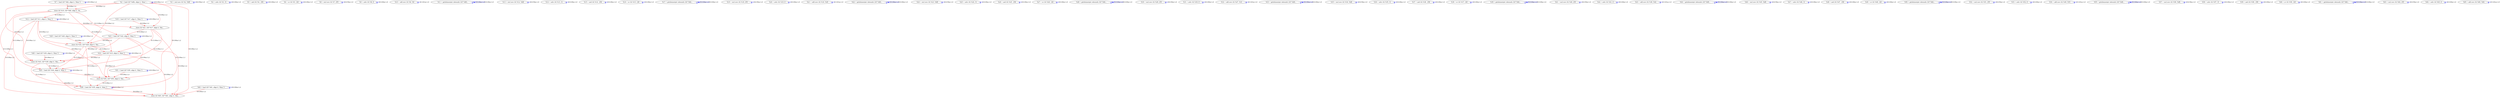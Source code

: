 digraph {
Node0x3a9ac60[label="  %2 = load i32* %dlti, align 4, !tbaa !..."];
Node0x3a9ac60 -> Node0x3a9ac60[label="D:0.00ns L:2",color=blue];
Node0x3aa0d40[label="  store i32 %10, i32* %bli, align 4, !tb..."];
Node0x3a9ac60 -> Node0x3aa0d40[label="D:0.00ns L:2",color=red];
Node0x3aa1c40[label="  store i32 %21, i32* %17, align 4, !tba..."];
Node0x3a9ac60 -> Node0x3aa1c40[label="D:0.00ns L:2",color=red];
Node0x3aa2b40[label="  store i32 %32, i32* %28, align 4, !tba..."];
Node0x3a9ac60 -> Node0x3aa2b40[label="D:0.00ns L:2",color=red];
Node0x3aa3a40[label="  store i32 %43, i32* %39, align 4, !tba..."];
Node0x3a9ac60 -> Node0x3aa3a40[label="D:0.00ns L:2",color=red];
Node0x3aa4d90[label="  store i32 %54, i32* %50, align 4, !tba..."];
Node0x3a9ac60 -> Node0x3aa4d90[label="D:0.00ns L:2",color=red];
Node0x3aa5c90[label="  store i32 %65, i32* %61, align 4, !tba..."];
Node0x3a9ac60 -> Node0x3aa5c90[label="D:0.00ns L:2",color=red];
Node0x3a9ada0[label="  %3 = mul nsw i32 %2, %dlt"];
Node0x3a9ada0 -> Node0x3a9ada0[label="D:6.50ns L:0",color=blue];
Node0x3a9aee0[label="  %4 = ashr i32 %3, 31"];
Node0x3a9aee0 -> Node0x3a9aee0[label="D:0.00ns L:0",color=blue];
Node0x3aa05c0[label="  %5 = and i32 %4, -256"];
Node0x3aa05c0 -> Node0x3aa05c0[label="D:0.00ns L:0",color=blue];
Node0x3aa0700[label="  %6 = or i32 %5, 128"];
Node0x3aa0700 -> Node0x3aa0700[label="D:0.00ns L:0",color=blue];
Node0x3aa0840[label="  %7 = load i32* %bli, align 4, !tbaa !1"];
Node0x3aa0840 -> Node0x3aa0840[label="D:0.00ns L:2",color=blue];
Node0x3aa0840 -> Node0x3aa0d40[label="D:0.00ns L:2",color=red];
Node0x3aa0980[label="  %8 = mul nsw i32 %7, 255"];
Node0x3aa0980 -> Node0x3aa0980[label="D:6.50ns L:0",color=blue];
Node0x3aa0ac0[label="  %9 = ashr i32 %8, 8"];
Node0x3aa0ac0 -> Node0x3aa0ac0[label="D:0.00ns L:0",color=blue];
Node0x3aa0c00[label="  %10 = add nsw i32 %6, %9"];
Node0x3aa0c00 -> Node0x3aa0c00[label="D:3.81ns L:0",color=blue];
Node0x3aa0fc0[label="  %12 = load i32* %11, align 4, !tbaa !1"];
Node0x3aa0d40 -> Node0x3aa0fc0[label="D:13.00ns L:1",color=red];
Node0x3aa1ec0[label="  %23 = load i32* %22, align 4, !tbaa !1"];
Node0x3aa0d40 -> Node0x3aa1ec0[label="D:13.00ns L:1",color=red];
Node0x3aa2dc0[label="  %34 = load i32* %33, align 4, !tbaa !1"];
Node0x3aa0d40 -> Node0x3aa2dc0[label="D:13.00ns L:1",color=red];
Node0x3a9a850[label="  %45 = load i32* %44, align 4, !tbaa !1"];
Node0x3aa0d40 -> Node0x3a9a850[label="D:13.00ns L:1",color=red];
Node0x3aa5010[label="  %56 = load i32* %55, align 4, !tbaa !1"];
Node0x3aa0d40 -> Node0x3aa5010[label="D:13.00ns L:1",color=red];
Node0x3aa0e80[label="  %11 = getelementptr inbounds i32* %dlt..."];
Node0x3aa0e80 -> Node0x3aa0e80[label="D:0.00ns L:0",color=blue];
Node0x3aa0e80 -> Node0x3aa0e80[label="D:0.00ns L:0",color=blue];
Node0x3aa0fc0 -> Node0x3aa0fc0[label="D:0.00ns L:2",color=blue];
Node0x3aa0fc0 -> Node0x3aa1c40[label="D:0.00ns L:2",color=red];
Node0x3aa0fc0 -> Node0x3aa2b40[label="D:0.00ns L:2",color=red];
Node0x3aa0fc0 -> Node0x3aa3a40[label="D:0.00ns L:2",color=red];
Node0x3aa0fc0 -> Node0x3aa4d90[label="D:0.00ns L:2",color=red];
Node0x3aa0fc0 -> Node0x3aa5c90[label="D:0.00ns L:2",color=red];
Node0x3aa1100[label="  %13 = mul nsw i32 %12, %dlt"];
Node0x3aa1100 -> Node0x3aa1100[label="D:6.50ns L:0",color=blue];
Node0x3aa1240[label="  %14 = ashr i32 %13, 31"];
Node0x3aa1240 -> Node0x3aa1240[label="D:0.00ns L:0",color=blue];
Node0x3aa1380[label="  %15 = and i32 %14, -256"];
Node0x3aa1380 -> Node0x3aa1380[label="D:0.00ns L:0",color=blue];
Node0x3aa14c0[label="  %16 = or i32 %15, 128"];
Node0x3aa14c0 -> Node0x3aa14c0[label="D:0.00ns L:0",color=blue];
Node0x3aa1600[label="  %17 = getelementptr inbounds i32* %bli..."];
Node0x3aa1600 -> Node0x3aa1600[label="D:0.00ns L:0",color=blue];
Node0x3aa1600 -> Node0x3aa1600[label="D:0.00ns L:0",color=blue];
Node0x3aa1740[label="  %18 = load i32* %17, align 4, !tbaa !1"];
Node0x3aa1740 -> Node0x3aa1740[label="D:0.00ns L:2",color=blue];
Node0x3aa1740 -> Node0x3aa1c40[label="D:0.00ns L:2",color=red];
Node0x3aa1880[label="  %19 = mul nsw i32 %18, 255"];
Node0x3aa1880 -> Node0x3aa1880[label="D:6.50ns L:0",color=blue];
Node0x3aa19c0[label="  %20 = ashr i32 %19, 8"];
Node0x3aa19c0 -> Node0x3aa19c0[label="D:0.00ns L:0",color=blue];
Node0x3aa1b00[label="  %21 = add nsw i32 %16, %20"];
Node0x3aa1b00 -> Node0x3aa1b00[label="D:3.81ns L:0",color=blue];
Node0x3aa1c40 -> Node0x3aa1ec0[label="D:13.00ns L:1",color=red];
Node0x3aa1c40 -> Node0x3aa2dc0[label="D:13.00ns L:1",color=red];
Node0x3aa1c40 -> Node0x3a9a850[label="D:13.00ns L:1",color=red];
Node0x3aa1c40 -> Node0x3aa5010[label="D:13.00ns L:1",color=red];
Node0x3aa1d80[label="  %22 = getelementptr inbounds i32* %dlt..."];
Node0x3aa1d80 -> Node0x3aa1d80[label="D:0.00ns L:0",color=blue];
Node0x3aa1d80 -> Node0x3aa1d80[label="D:0.00ns L:0",color=blue];
Node0x3aa1ec0 -> Node0x3aa1ec0[label="D:0.00ns L:2",color=blue];
Node0x3aa1ec0 -> Node0x3aa2b40[label="D:0.00ns L:2",color=red];
Node0x3aa1ec0 -> Node0x3aa3a40[label="D:0.00ns L:2",color=red];
Node0x3aa1ec0 -> Node0x3aa4d90[label="D:0.00ns L:2",color=red];
Node0x3aa1ec0 -> Node0x3aa5c90[label="D:0.00ns L:2",color=red];
Node0x3aa2000[label="  %24 = mul nsw i32 %23, %dlt"];
Node0x3aa2000 -> Node0x3aa2000[label="D:6.50ns L:0",color=blue];
Node0x3aa2140[label="  %25 = ashr i32 %24, 31"];
Node0x3aa2140 -> Node0x3aa2140[label="D:0.00ns L:0",color=blue];
Node0x3aa2280[label="  %26 = and i32 %25, -256"];
Node0x3aa2280 -> Node0x3aa2280[label="D:0.00ns L:0",color=blue];
Node0x3aa23c0[label="  %27 = or i32 %26, 128"];
Node0x3aa23c0 -> Node0x3aa23c0[label="D:0.00ns L:0",color=blue];
Node0x3aa2500[label="  %28 = getelementptr inbounds i32* %bli..."];
Node0x3aa2500 -> Node0x3aa2500[label="D:0.00ns L:0",color=blue];
Node0x3aa2500 -> Node0x3aa2500[label="D:0.00ns L:0",color=blue];
Node0x3aa2640[label="  %29 = load i32* %28, align 4, !tbaa !1"];
Node0x3aa2640 -> Node0x3aa2640[label="D:0.00ns L:2",color=blue];
Node0x3aa2640 -> Node0x3aa2b40[label="D:0.00ns L:2",color=red];
Node0x3aa2780[label="  %30 = mul nsw i32 %29, 255"];
Node0x3aa2780 -> Node0x3aa2780[label="D:6.50ns L:0",color=blue];
Node0x3aa28c0[label="  %31 = ashr i32 %30, 8"];
Node0x3aa28c0 -> Node0x3aa28c0[label="D:0.00ns L:0",color=blue];
Node0x3aa2a00[label="  %32 = add nsw i32 %27, %31"];
Node0x3aa2a00 -> Node0x3aa2a00[label="D:3.81ns L:0",color=blue];
Node0x3aa2b40 -> Node0x3aa2dc0[label="D:13.00ns L:1",color=red];
Node0x3aa2b40 -> Node0x3a9a850[label="D:13.00ns L:1",color=red];
Node0x3aa2b40 -> Node0x3aa5010[label="D:13.00ns L:1",color=red];
Node0x3aa2c80[label="  %33 = getelementptr inbounds i32* %dlt..."];
Node0x3aa2c80 -> Node0x3aa2c80[label="D:0.00ns L:0",color=blue];
Node0x3aa2c80 -> Node0x3aa2c80[label="D:0.00ns L:0",color=blue];
Node0x3aa2dc0 -> Node0x3aa2dc0[label="D:0.00ns L:2",color=blue];
Node0x3aa2dc0 -> Node0x3aa3a40[label="D:0.00ns L:2",color=red];
Node0x3aa2dc0 -> Node0x3aa4d90[label="D:0.00ns L:2",color=red];
Node0x3aa2dc0 -> Node0x3aa5c90[label="D:0.00ns L:2",color=red];
Node0x3aa2f00[label="  %35 = mul nsw i32 %34, %dlt"];
Node0x3aa2f00 -> Node0x3aa2f00[label="D:6.50ns L:0",color=blue];
Node0x3aa3040[label="  %36 = ashr i32 %35, 31"];
Node0x3aa3040 -> Node0x3aa3040[label="D:0.00ns L:0",color=blue];
Node0x3aa3180[label="  %37 = and i32 %36, -256"];
Node0x3aa3180 -> Node0x3aa3180[label="D:0.00ns L:0",color=blue];
Node0x3aa32c0[label="  %38 = or i32 %37, 128"];
Node0x3aa32c0 -> Node0x3aa32c0[label="D:0.00ns L:0",color=blue];
Node0x3aa3400[label="  %39 = getelementptr inbounds i32* %bli..."];
Node0x3aa3400 -> Node0x3aa3400[label="D:0.00ns L:0",color=blue];
Node0x3aa3400 -> Node0x3aa3400[label="D:0.00ns L:0",color=blue];
Node0x3aa3540[label="  %40 = load i32* %39, align 4, !tbaa !1"];
Node0x3aa3540 -> Node0x3aa3540[label="D:0.00ns L:2",color=blue];
Node0x3aa3540 -> Node0x3aa3a40[label="D:0.00ns L:2",color=red];
Node0x3aa3680[label="  %41 = mul nsw i32 %40, 255"];
Node0x3aa3680 -> Node0x3aa3680[label="D:6.50ns L:0",color=blue];
Node0x3aa37c0[label="  %42 = ashr i32 %41, 8"];
Node0x3aa37c0 -> Node0x3aa37c0[label="D:0.00ns L:0",color=blue];
Node0x3aa3900[label="  %43 = add nsw i32 %38, %42"];
Node0x3aa3900 -> Node0x3aa3900[label="D:3.81ns L:0",color=blue];
Node0x3aa3a40 -> Node0x3a9a850[label="D:13.00ns L:1",color=red];
Node0x3aa3a40 -> Node0x3aa5010[label="D:13.00ns L:1",color=red];
Node0x3a9a710[label="  %44 = getelementptr inbounds i32* %dlt..."];
Node0x3a9a710 -> Node0x3a9a710[label="D:0.00ns L:0",color=blue];
Node0x3a9a710 -> Node0x3a9a710[label="D:0.00ns L:0",color=blue];
Node0x3a9a850 -> Node0x3a9a850[label="D:0.00ns L:2",color=blue];
Node0x3a9a850 -> Node0x3aa4d90[label="D:0.00ns L:2",color=red];
Node0x3a9a850 -> Node0x3aa5c90[label="D:0.00ns L:2",color=red];
Node0x3a9a990[label="  %46 = mul nsw i32 %45, %dlt"];
Node0x3a9a990 -> Node0x3a9a990[label="D:6.50ns L:0",color=blue];
Node0x3aa4390[label="  %47 = ashr i32 %46, 31"];
Node0x3aa4390 -> Node0x3aa4390[label="D:0.00ns L:0",color=blue];
Node0x3aa44d0[label="  %48 = and i32 %47, -256"];
Node0x3aa44d0 -> Node0x3aa44d0[label="D:0.00ns L:0",color=blue];
Node0x3aa4610[label="  %49 = or i32 %48, 128"];
Node0x3aa4610 -> Node0x3aa4610[label="D:0.00ns L:0",color=blue];
Node0x3aa4750[label="  %50 = getelementptr inbounds i32* %bli..."];
Node0x3aa4750 -> Node0x3aa4750[label="D:0.00ns L:0",color=blue];
Node0x3aa4750 -> Node0x3aa4750[label="D:0.00ns L:0",color=blue];
Node0x3aa4890[label="  %51 = load i32* %50, align 4, !tbaa !1"];
Node0x3aa4890 -> Node0x3aa4890[label="D:0.00ns L:2",color=blue];
Node0x3aa4890 -> Node0x3aa4d90[label="D:0.00ns L:2",color=red];
Node0x3aa49d0[label="  %52 = mul nsw i32 %51, 255"];
Node0x3aa49d0 -> Node0x3aa49d0[label="D:6.50ns L:0",color=blue];
Node0x3aa4b10[label="  %53 = ashr i32 %52, 8"];
Node0x3aa4b10 -> Node0x3aa4b10[label="D:0.00ns L:0",color=blue];
Node0x3aa4c50[label="  %54 = add nsw i32 %49, %53"];
Node0x3aa4c50 -> Node0x3aa4c50[label="D:3.81ns L:0",color=blue];
Node0x3aa4d90 -> Node0x3aa5010[label="D:13.00ns L:1",color=red];
Node0x3aa4ed0[label="  %55 = getelementptr inbounds i32* %dlt..."];
Node0x3aa4ed0 -> Node0x3aa4ed0[label="D:0.00ns L:0",color=blue];
Node0x3aa4ed0 -> Node0x3aa4ed0[label="D:0.00ns L:0",color=blue];
Node0x3aa5010 -> Node0x3aa5010[label="D:0.00ns L:2",color=blue];
Node0x3aa5010 -> Node0x3aa5c90[label="D:0.00ns L:2",color=red];
Node0x3aa5150[label="  %57 = mul nsw i32 %56, %dlt"];
Node0x3aa5150 -> Node0x3aa5150[label="D:6.50ns L:0",color=blue];
Node0x3aa5290[label="  %58 = ashr i32 %57, 31"];
Node0x3aa5290 -> Node0x3aa5290[label="D:0.00ns L:0",color=blue];
Node0x3aa53d0[label="  %59 = and i32 %58, -256"];
Node0x3aa53d0 -> Node0x3aa53d0[label="D:0.00ns L:0",color=blue];
Node0x3aa5510[label="  %60 = or i32 %59, 128"];
Node0x3aa5510 -> Node0x3aa5510[label="D:0.00ns L:0",color=blue];
Node0x3aa5650[label="  %61 = getelementptr inbounds i32* %bli..."];
Node0x3aa5650 -> Node0x3aa5650[label="D:0.00ns L:0",color=blue];
Node0x3aa5650 -> Node0x3aa5650[label="D:0.00ns L:0",color=blue];
Node0x3aa5790[label="  %62 = load i32* %61, align 4, !tbaa !1"];
Node0x3aa5790 -> Node0x3aa5790[label="D:0.00ns L:2",color=blue];
Node0x3aa5790 -> Node0x3aa5c90[label="D:0.00ns L:2",color=red];
Node0x3aa58d0[label="  %63 = mul nsw i32 %62, 255"];
Node0x3aa58d0 -> Node0x3aa58d0[label="D:6.50ns L:0",color=blue];
Node0x3aa5a10[label="  %64 = ashr i32 %63, 8"];
Node0x3aa5a10 -> Node0x3aa5a10[label="D:0.00ns L:0",color=blue];
Node0x3aa5b50[label="  %65 = add nsw i32 %60, %64"];
Node0x3aa5b50 -> Node0x3aa5b50[label="D:3.81ns L:0",color=blue];
}
